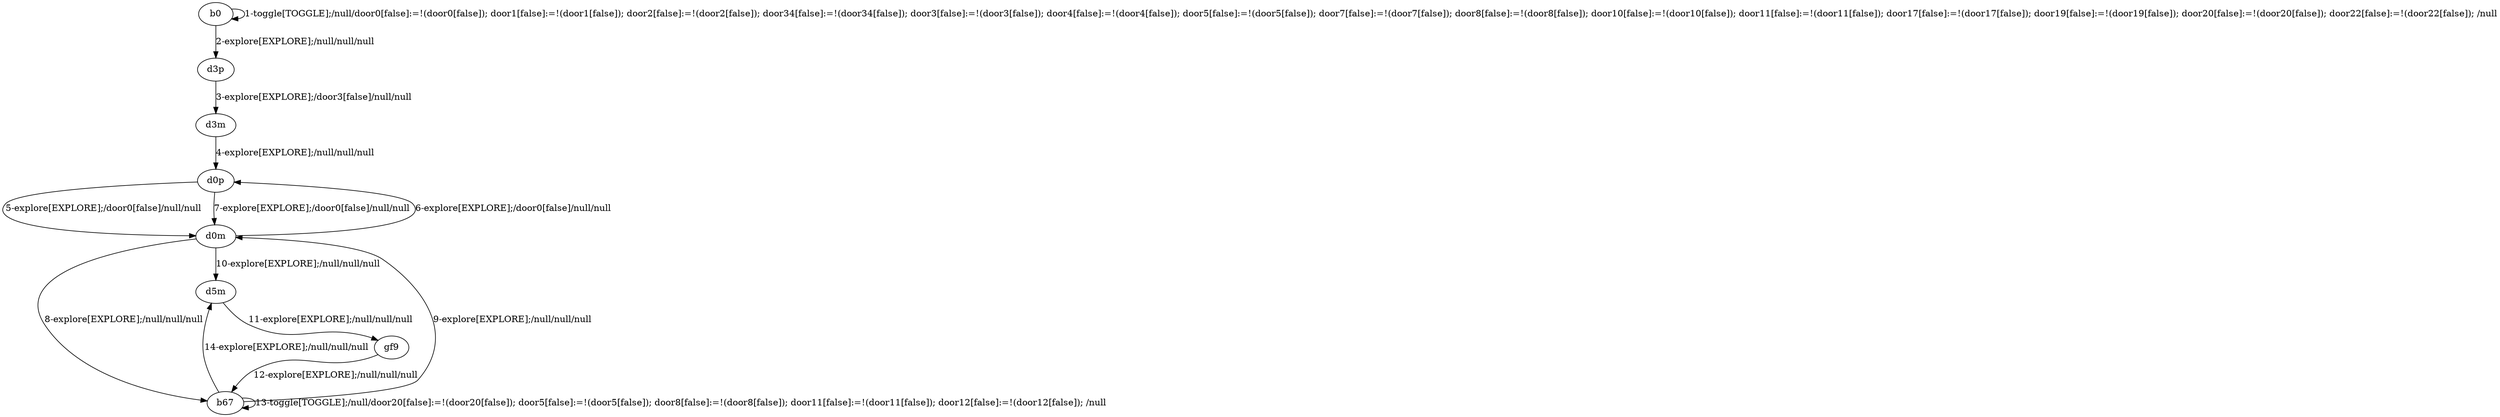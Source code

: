 # Total number of goals covered by this test: 3
# b67 --> d5m
# b67 --> b67
# d5m --> gf9

digraph g {
"b0" -> "b0" [label = "1-toggle[TOGGLE];/null/door0[false]:=!(door0[false]); door1[false]:=!(door1[false]); door2[false]:=!(door2[false]); door34[false]:=!(door34[false]); door3[false]:=!(door3[false]); door4[false]:=!(door4[false]); door5[false]:=!(door5[false]); door7[false]:=!(door7[false]); door8[false]:=!(door8[false]); door10[false]:=!(door10[false]); door11[false]:=!(door11[false]); door17[false]:=!(door17[false]); door19[false]:=!(door19[false]); door20[false]:=!(door20[false]); door22[false]:=!(door22[false]); /null"];
"b0" -> "d3p" [label = "2-explore[EXPLORE];/null/null/null"];
"d3p" -> "d3m" [label = "3-explore[EXPLORE];/door3[false]/null/null"];
"d3m" -> "d0p" [label = "4-explore[EXPLORE];/null/null/null"];
"d0p" -> "d0m" [label = "5-explore[EXPLORE];/door0[false]/null/null"];
"d0m" -> "d0p" [label = "6-explore[EXPLORE];/door0[false]/null/null"];
"d0p" -> "d0m" [label = "7-explore[EXPLORE];/door0[false]/null/null"];
"d0m" -> "b67" [label = "8-explore[EXPLORE];/null/null/null"];
"b67" -> "d0m" [label = "9-explore[EXPLORE];/null/null/null"];
"d0m" -> "d5m" [label = "10-explore[EXPLORE];/null/null/null"];
"d5m" -> "gf9" [label = "11-explore[EXPLORE];/null/null/null"];
"gf9" -> "b67" [label = "12-explore[EXPLORE];/null/null/null"];
"b67" -> "b67" [label = "13-toggle[TOGGLE];/null/door20[false]:=!(door20[false]); door5[false]:=!(door5[false]); door8[false]:=!(door8[false]); door11[false]:=!(door11[false]); door12[false]:=!(door12[false]); /null"];
"b67" -> "d5m" [label = "14-explore[EXPLORE];/null/null/null"];
}
